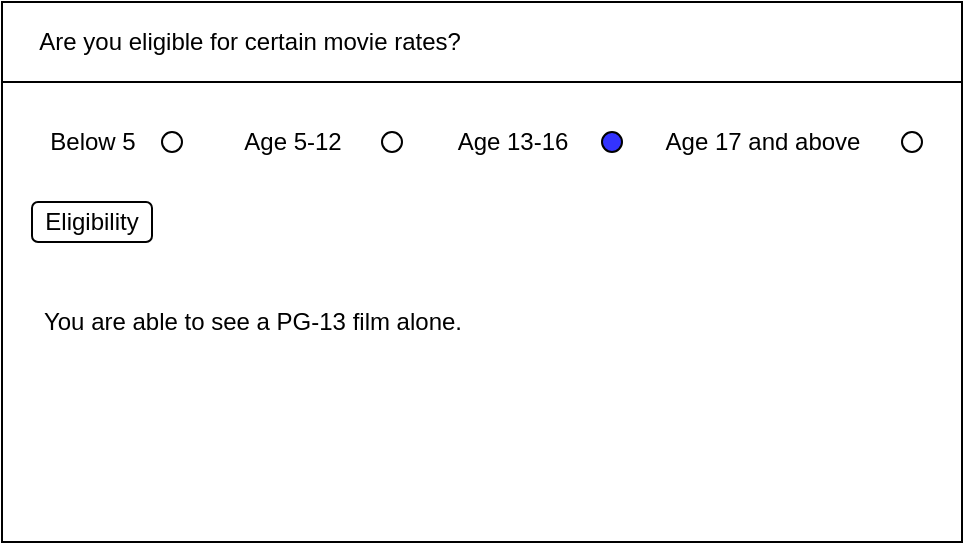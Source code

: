 <mxfile>
    <diagram id="USfsgcH3hRioePphPfGb" name="Page-1">
        <mxGraphModel dx="1074" dy="741" grid="1" gridSize="10" guides="1" tooltips="1" connect="1" arrows="1" fold="1" page="1" pageScale="1" pageWidth="827" pageHeight="1169" math="0" shadow="0">
            <root>
                <mxCell id="0"/>
                <mxCell id="1" parent="0"/>
                <mxCell id="2" value="" style="rounded=0;whiteSpace=wrap;html=1;" vertex="1" parent="1">
                    <mxGeometry x="40" y="40" width="480" height="270" as="geometry"/>
                </mxCell>
                <mxCell id="3" value="&amp;nbsp; &amp;nbsp; &amp;nbsp;Are you eligible for certain movie rates?" style="rounded=0;whiteSpace=wrap;html=1;align=left;" vertex="1" parent="1">
                    <mxGeometry x="40" y="40" width="480" height="40" as="geometry"/>
                </mxCell>
                <mxCell id="4" value="" style="ellipse;whiteSpace=wrap;html=1;aspect=fixed;" vertex="1" parent="1">
                    <mxGeometry x="230" y="105" width="10" height="10" as="geometry"/>
                </mxCell>
                <mxCell id="5" value="Age 5-12" style="text;html=1;align=center;verticalAlign=middle;resizable=0;points=[];autosize=1;strokeColor=none;fillColor=none;" vertex="1" parent="1">
                    <mxGeometry x="150" y="100" width="70" height="20" as="geometry"/>
                </mxCell>
                <mxCell id="9" value="Age 13-16" style="text;html=1;align=center;verticalAlign=middle;resizable=0;points=[];autosize=1;strokeColor=none;fillColor=none;" vertex="1" parent="1">
                    <mxGeometry x="260" y="100" width="70" height="20" as="geometry"/>
                </mxCell>
                <mxCell id="10" value="" style="ellipse;whiteSpace=wrap;html=1;aspect=fixed;fillColor=#3333FF;" vertex="1" parent="1">
                    <mxGeometry x="340" y="105" width="10" height="10" as="geometry"/>
                </mxCell>
                <mxCell id="11" value="Age 17 and above" style="text;html=1;align=center;verticalAlign=middle;resizable=0;points=[];autosize=1;strokeColor=none;fillColor=none;" vertex="1" parent="1">
                    <mxGeometry x="360" y="100" width="120" height="20" as="geometry"/>
                </mxCell>
                <mxCell id="12" value="" style="ellipse;whiteSpace=wrap;html=1;aspect=fixed;" vertex="1" parent="1">
                    <mxGeometry x="490" y="105" width="10" height="10" as="geometry"/>
                </mxCell>
                <mxCell id="14" value="Eligibility" style="rounded=1;whiteSpace=wrap;html=1;" vertex="1" parent="1">
                    <mxGeometry x="55" y="140" width="60" height="20" as="geometry"/>
                </mxCell>
                <mxCell id="15" value="You are able to see a PG-13 film alone." style="text;html=1;align=center;verticalAlign=middle;resizable=0;points=[];autosize=1;strokeColor=none;fillColor=none;" vertex="1" parent="1">
                    <mxGeometry x="50" y="190" width="230" height="20" as="geometry"/>
                </mxCell>
                <mxCell id="21" value="Below 5" style="text;html=1;align=center;verticalAlign=middle;resizable=0;points=[];autosize=1;strokeColor=none;fillColor=none;" vertex="1" parent="1">
                    <mxGeometry x="55" y="100" width="60" height="20" as="geometry"/>
                </mxCell>
                <mxCell id="22" value="" style="ellipse;whiteSpace=wrap;html=1;aspect=fixed;" vertex="1" parent="1">
                    <mxGeometry x="120" y="105" width="10" height="10" as="geometry"/>
                </mxCell>
            </root>
        </mxGraphModel>
    </diagram>
</mxfile>